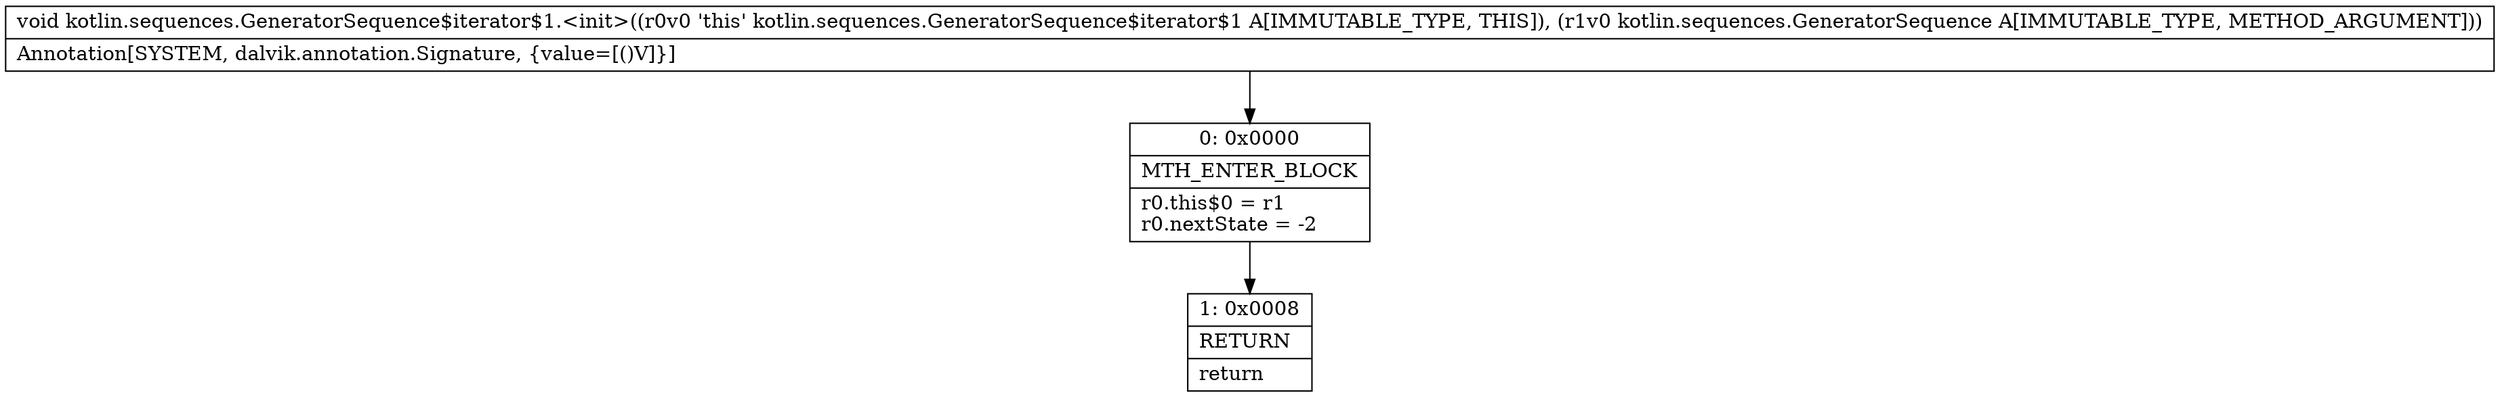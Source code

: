 digraph "CFG forkotlin.sequences.GeneratorSequence$iterator$1.\<init\>(Lkotlin\/sequences\/GeneratorSequence;)V" {
Node_0 [shape=record,label="{0\:\ 0x0000|MTH_ENTER_BLOCK\l|r0.this$0 = r1\lr0.nextState = \-2\l}"];
Node_1 [shape=record,label="{1\:\ 0x0008|RETURN\l|return\l}"];
MethodNode[shape=record,label="{void kotlin.sequences.GeneratorSequence$iterator$1.\<init\>((r0v0 'this' kotlin.sequences.GeneratorSequence$iterator$1 A[IMMUTABLE_TYPE, THIS]), (r1v0 kotlin.sequences.GeneratorSequence A[IMMUTABLE_TYPE, METHOD_ARGUMENT]))  | Annotation[SYSTEM, dalvik.annotation.Signature, \{value=[()V]\}]\l}"];
MethodNode -> Node_0;
Node_0 -> Node_1;
}

